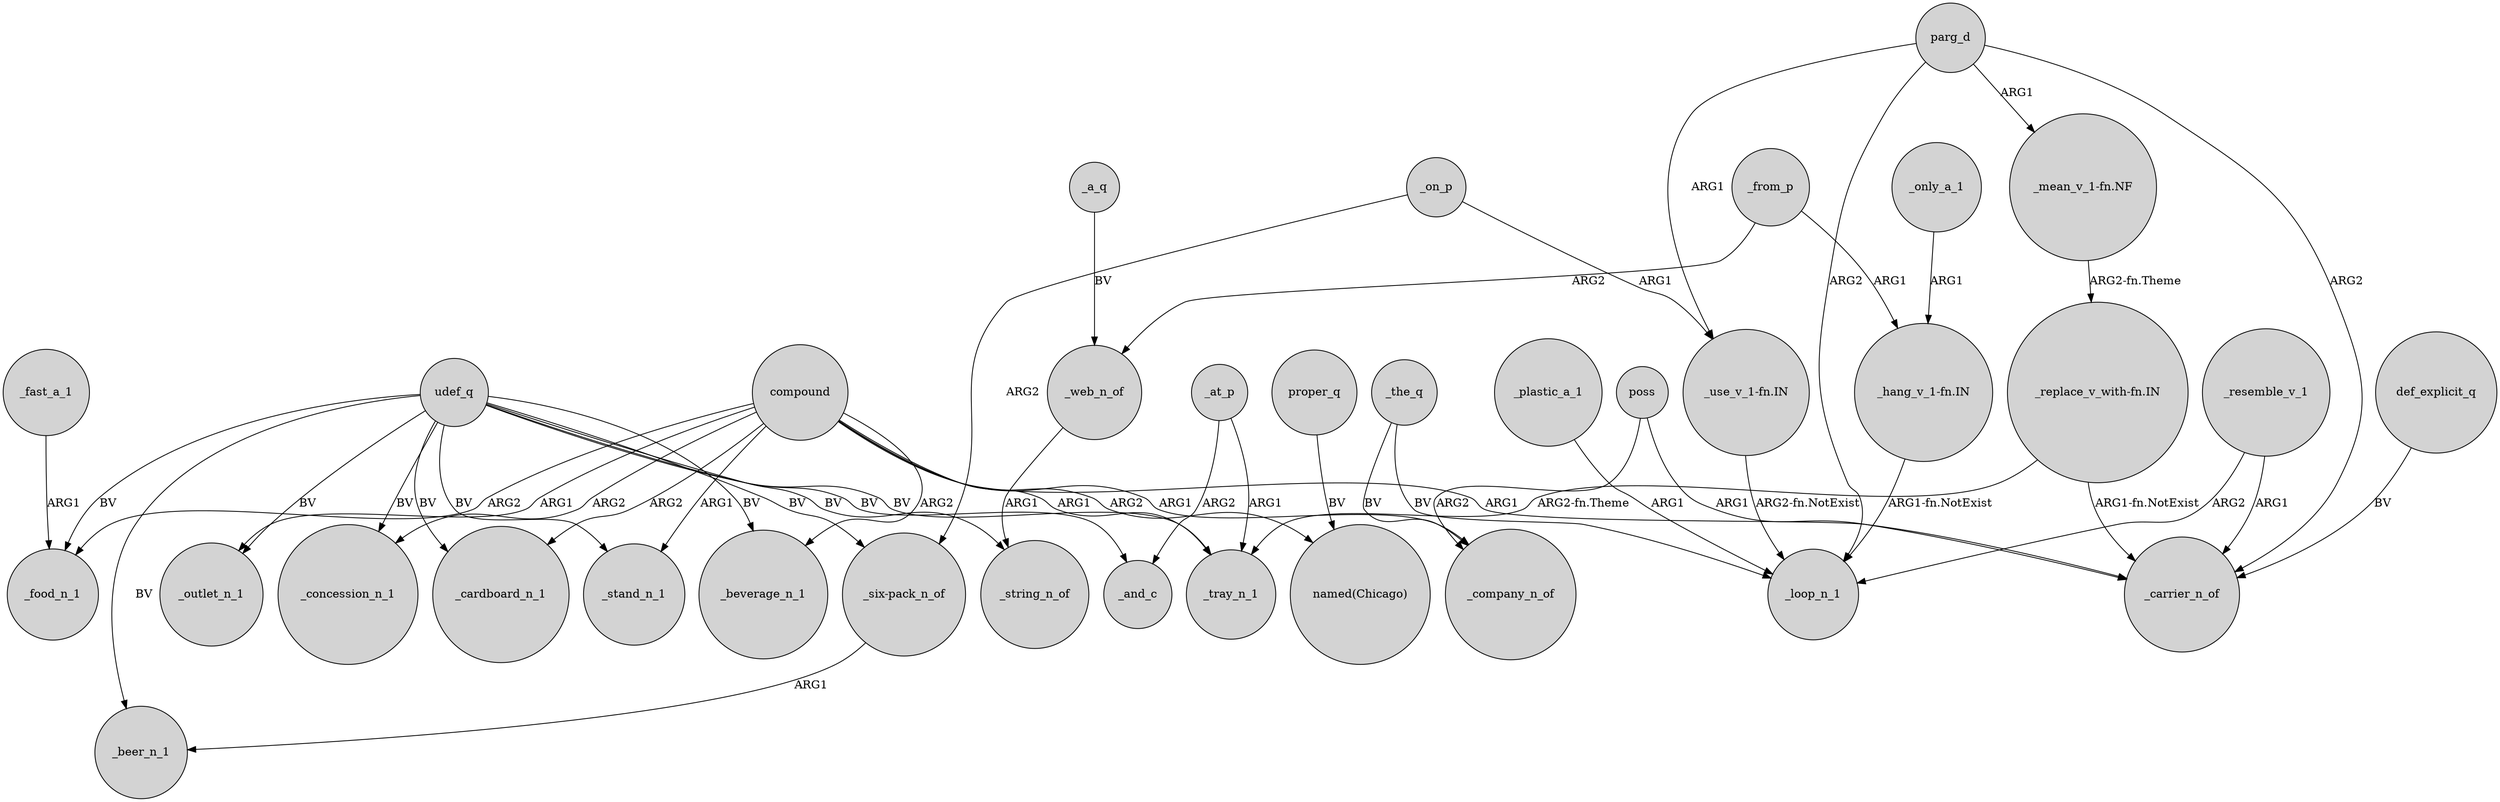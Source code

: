 digraph {
	node [shape=circle style=filled]
	compound -> _food_n_1 [label=ARG2]
	_fast_a_1 -> _food_n_1 [label=ARG1]
	udef_q -> _stand_n_1 [label=BV]
	_from_p -> _web_n_of [label=ARG2]
	"_replace_v_with-fn.IN" -> _tray_n_1 [label="ARG2-fn.Theme"]
	udef_q -> "_six-pack_n_of" [label=BV]
	poss -> _carrier_n_of [label=ARG1]
	"_replace_v_with-fn.IN" -> _carrier_n_of [label="ARG1-fn.NotExist"]
	"_hang_v_1-fn.IN" -> _loop_n_1 [label="ARG1-fn.NotExist"]
	_only_a_1 -> "_hang_v_1-fn.IN" [label=ARG1]
	def_explicit_q -> _carrier_n_of [label=BV]
	_resemble_v_1 -> _carrier_n_of [label=ARG1]
	_plastic_a_1 -> _loop_n_1 [label=ARG1]
	compound -> "named(Chicago)" [label=ARG2]
	compound -> _carrier_n_of [label=ARG1]
	udef_q -> _cardboard_n_1 [label=BV]
	udef_q -> _food_n_1 [label=BV]
	"_six-pack_n_of" -> _beer_n_1 [label=ARG1]
	_the_q -> _company_n_of [label=BV]
	parg_d -> "_mean_v_1-fn.NF" [label=ARG1]
	compound -> _company_n_of [label=ARG1]
	_the_q -> _loop_n_1 [label=BV]
	compound -> _beverage_n_1 [label=ARG2]
	compound -> _cardboard_n_1 [label=ARG2]
	udef_q -> _concession_n_1 [label=BV]
	parg_d -> "_use_v_1-fn.IN" [label=ARG1]
	compound -> _stand_n_1 [label=ARG1]
	_on_p -> "_use_v_1-fn.IN" [label=ARG1]
	compound -> _outlet_n_1 [label=ARG1]
	udef_q -> _string_n_of [label=BV]
	compound -> _tray_n_1 [label=ARG1]
	"_mean_v_1-fn.NF" -> "_replace_v_with-fn.IN" [label="ARG2-fn.Theme"]
	udef_q -> _beer_n_1 [label=BV]
	_web_n_of -> _string_n_of [label=ARG1]
	_at_p -> _tray_n_1 [label=ARG1]
	_from_p -> "_hang_v_1-fn.IN" [label=ARG1]
	_resemble_v_1 -> _loop_n_1 [label=ARG2]
	poss -> _company_n_of [label=ARG2]
	"_use_v_1-fn.IN" -> _loop_n_1 [label="ARG2-fn.NotExist"]
	_on_p -> "_six-pack_n_of" [label=ARG2]
	udef_q -> _tray_n_1 [label=BV]
	_a_q -> _web_n_of [label=BV]
	parg_d -> _carrier_n_of [label=ARG2]
	udef_q -> _and_c [label=BV]
	compound -> _concession_n_1 [label=ARG2]
	parg_d -> _loop_n_1 [label=ARG2]
	_at_p -> _and_c [label=ARG2]
	udef_q -> _beverage_n_1 [label=BV]
	proper_q -> "named(Chicago)" [label=BV]
	udef_q -> _outlet_n_1 [label=BV]
}
